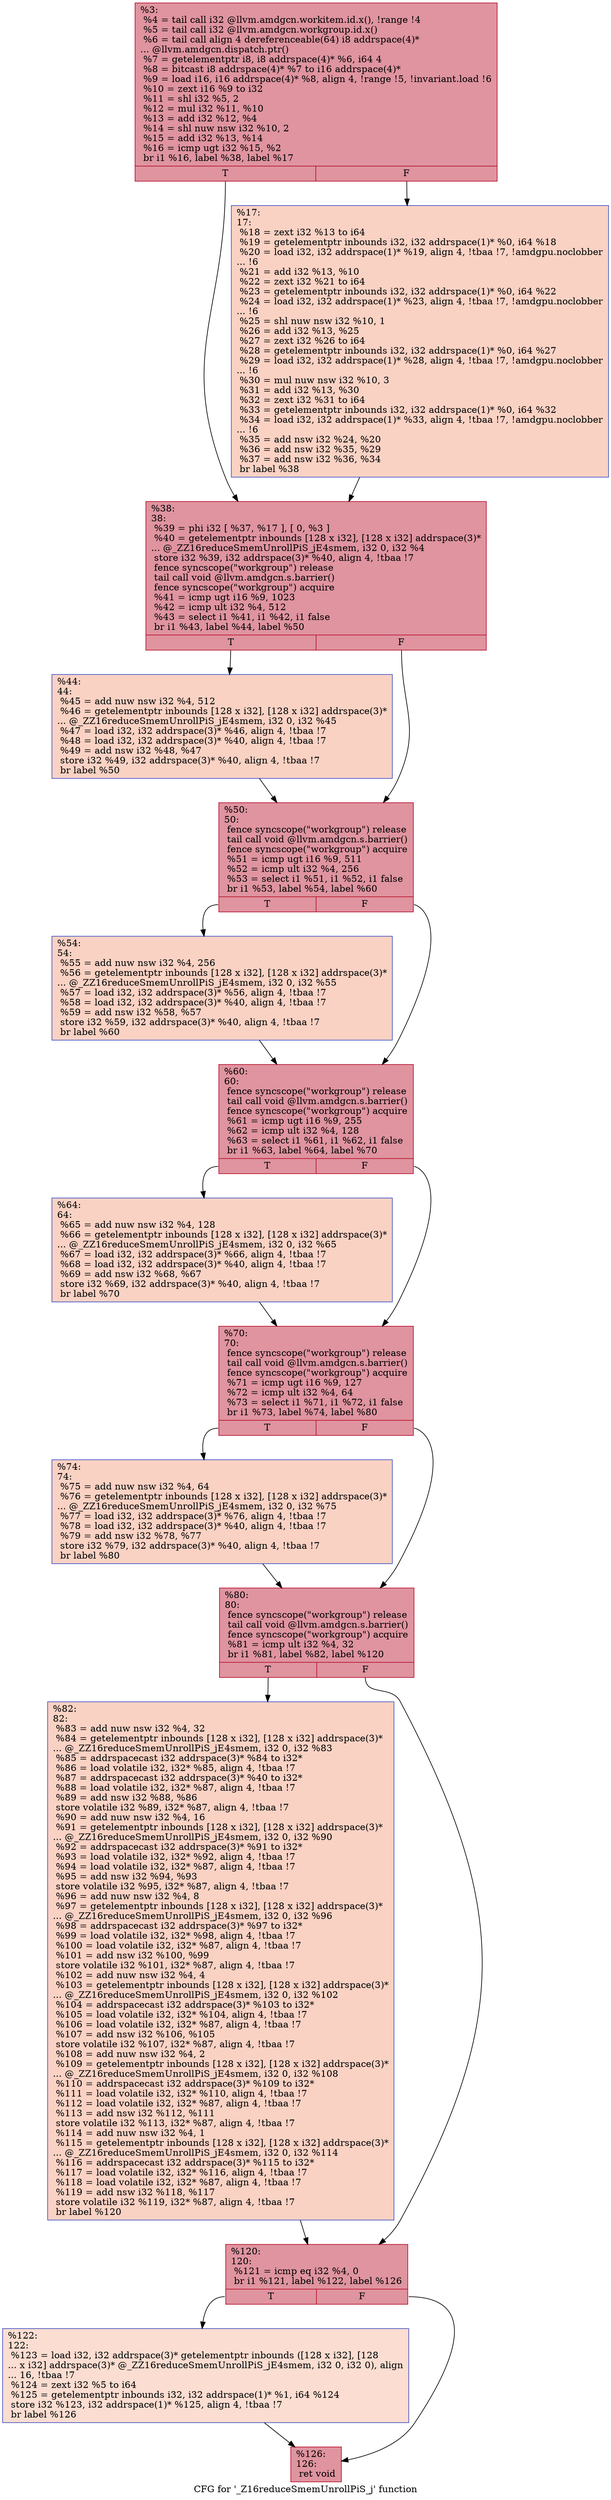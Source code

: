 digraph "CFG for '_Z16reduceSmemUnrollPiS_j' function" {
	label="CFG for '_Z16reduceSmemUnrollPiS_j' function";

	Node0x60c9870 [shape=record,color="#b70d28ff", style=filled, fillcolor="#b70d2870",label="{%3:\l  %4 = tail call i32 @llvm.amdgcn.workitem.id.x(), !range !4\l  %5 = tail call i32 @llvm.amdgcn.workgroup.id.x()\l  %6 = tail call align 4 dereferenceable(64) i8 addrspace(4)*\l... @llvm.amdgcn.dispatch.ptr()\l  %7 = getelementptr i8, i8 addrspace(4)* %6, i64 4\l  %8 = bitcast i8 addrspace(4)* %7 to i16 addrspace(4)*\l  %9 = load i16, i16 addrspace(4)* %8, align 4, !range !5, !invariant.load !6\l  %10 = zext i16 %9 to i32\l  %11 = shl i32 %5, 2\l  %12 = mul i32 %11, %10\l  %13 = add i32 %12, %4\l  %14 = shl nuw nsw i32 %10, 2\l  %15 = add i32 %13, %14\l  %16 = icmp ugt i32 %15, %2\l  br i1 %16, label %38, label %17\l|{<s0>T|<s1>F}}"];
	Node0x60c9870:s0 -> Node0x60ca600;
	Node0x60c9870:s1 -> Node0x60cb1c0;
	Node0x60cb1c0 [shape=record,color="#3d50c3ff", style=filled, fillcolor="#f4987a70",label="{%17:\l17:                                               \l  %18 = zext i32 %13 to i64\l  %19 = getelementptr inbounds i32, i32 addrspace(1)* %0, i64 %18\l  %20 = load i32, i32 addrspace(1)* %19, align 4, !tbaa !7, !amdgpu.noclobber\l... !6\l  %21 = add i32 %13, %10\l  %22 = zext i32 %21 to i64\l  %23 = getelementptr inbounds i32, i32 addrspace(1)* %0, i64 %22\l  %24 = load i32, i32 addrspace(1)* %23, align 4, !tbaa !7, !amdgpu.noclobber\l... !6\l  %25 = shl nuw nsw i32 %10, 1\l  %26 = add i32 %13, %25\l  %27 = zext i32 %26 to i64\l  %28 = getelementptr inbounds i32, i32 addrspace(1)* %0, i64 %27\l  %29 = load i32, i32 addrspace(1)* %28, align 4, !tbaa !7, !amdgpu.noclobber\l... !6\l  %30 = mul nuw nsw i32 %10, 3\l  %31 = add i32 %13, %30\l  %32 = zext i32 %31 to i64\l  %33 = getelementptr inbounds i32, i32 addrspace(1)* %0, i64 %32\l  %34 = load i32, i32 addrspace(1)* %33, align 4, !tbaa !7, !amdgpu.noclobber\l... !6\l  %35 = add nsw i32 %24, %20\l  %36 = add nsw i32 %35, %29\l  %37 = add nsw i32 %36, %34\l  br label %38\l}"];
	Node0x60cb1c0 -> Node0x60ca600;
	Node0x60ca600 [shape=record,color="#b70d28ff", style=filled, fillcolor="#b70d2870",label="{%38:\l38:                                               \l  %39 = phi i32 [ %37, %17 ], [ 0, %3 ]\l  %40 = getelementptr inbounds [128 x i32], [128 x i32] addrspace(3)*\l... @_ZZ16reduceSmemUnrollPiS_jE4smem, i32 0, i32 %4\l  store i32 %39, i32 addrspace(3)* %40, align 4, !tbaa !7\l  fence syncscope(\"workgroup\") release\l  tail call void @llvm.amdgcn.s.barrier()\l  fence syncscope(\"workgroup\") acquire\l  %41 = icmp ugt i16 %9, 1023\l  %42 = icmp ult i32 %4, 512\l  %43 = select i1 %41, i1 %42, i1 false\l  br i1 %43, label %44, label %50\l|{<s0>T|<s1>F}}"];
	Node0x60ca600:s0 -> Node0x60cdda0;
	Node0x60ca600:s1 -> Node0x60cddf0;
	Node0x60cdda0 [shape=record,color="#3d50c3ff", style=filled, fillcolor="#f4987a70",label="{%44:\l44:                                               \l  %45 = add nuw nsw i32 %4, 512\l  %46 = getelementptr inbounds [128 x i32], [128 x i32] addrspace(3)*\l... @_ZZ16reduceSmemUnrollPiS_jE4smem, i32 0, i32 %45\l  %47 = load i32, i32 addrspace(3)* %46, align 4, !tbaa !7\l  %48 = load i32, i32 addrspace(3)* %40, align 4, !tbaa !7\l  %49 = add nsw i32 %48, %47\l  store i32 %49, i32 addrspace(3)* %40, align 4, !tbaa !7\l  br label %50\l}"];
	Node0x60cdda0 -> Node0x60cddf0;
	Node0x60cddf0 [shape=record,color="#b70d28ff", style=filled, fillcolor="#b70d2870",label="{%50:\l50:                                               \l  fence syncscope(\"workgroup\") release\l  tail call void @llvm.amdgcn.s.barrier()\l  fence syncscope(\"workgroup\") acquire\l  %51 = icmp ugt i16 %9, 511\l  %52 = icmp ult i32 %4, 256\l  %53 = select i1 %51, i1 %52, i1 false\l  br i1 %53, label %54, label %60\l|{<s0>T|<s1>F}}"];
	Node0x60cddf0:s0 -> Node0x60ce6b0;
	Node0x60cddf0:s1 -> Node0x60ce700;
	Node0x60ce6b0 [shape=record,color="#3d50c3ff", style=filled, fillcolor="#f4987a70",label="{%54:\l54:                                               \l  %55 = add nuw nsw i32 %4, 256\l  %56 = getelementptr inbounds [128 x i32], [128 x i32] addrspace(3)*\l... @_ZZ16reduceSmemUnrollPiS_jE4smem, i32 0, i32 %55\l  %57 = load i32, i32 addrspace(3)* %56, align 4, !tbaa !7\l  %58 = load i32, i32 addrspace(3)* %40, align 4, !tbaa !7\l  %59 = add nsw i32 %58, %57\l  store i32 %59, i32 addrspace(3)* %40, align 4, !tbaa !7\l  br label %60\l}"];
	Node0x60ce6b0 -> Node0x60ce700;
	Node0x60ce700 [shape=record,color="#b70d28ff", style=filled, fillcolor="#b70d2870",label="{%60:\l60:                                               \l  fence syncscope(\"workgroup\") release\l  tail call void @llvm.amdgcn.s.barrier()\l  fence syncscope(\"workgroup\") acquire\l  %61 = icmp ugt i16 %9, 255\l  %62 = icmp ult i32 %4, 128\l  %63 = select i1 %61, i1 %62, i1 false\l  br i1 %63, label %64, label %70\l|{<s0>T|<s1>F}}"];
	Node0x60ce700:s0 -> Node0x60cef60;
	Node0x60ce700:s1 -> Node0x60cefb0;
	Node0x60cef60 [shape=record,color="#3d50c3ff", style=filled, fillcolor="#f4987a70",label="{%64:\l64:                                               \l  %65 = add nuw nsw i32 %4, 128\l  %66 = getelementptr inbounds [128 x i32], [128 x i32] addrspace(3)*\l... @_ZZ16reduceSmemUnrollPiS_jE4smem, i32 0, i32 %65\l  %67 = load i32, i32 addrspace(3)* %66, align 4, !tbaa !7\l  %68 = load i32, i32 addrspace(3)* %40, align 4, !tbaa !7\l  %69 = add nsw i32 %68, %67\l  store i32 %69, i32 addrspace(3)* %40, align 4, !tbaa !7\l  br label %70\l}"];
	Node0x60cef60 -> Node0x60cefb0;
	Node0x60cefb0 [shape=record,color="#b70d28ff", style=filled, fillcolor="#b70d2870",label="{%70:\l70:                                               \l  fence syncscope(\"workgroup\") release\l  tail call void @llvm.amdgcn.s.barrier()\l  fence syncscope(\"workgroup\") acquire\l  %71 = icmp ugt i16 %9, 127\l  %72 = icmp ult i32 %4, 64\l  %73 = select i1 %71, i1 %72, i1 false\l  br i1 %73, label %74, label %80\l|{<s0>T|<s1>F}}"];
	Node0x60cefb0:s0 -> Node0x60cfa10;
	Node0x60cefb0:s1 -> Node0x60cfa60;
	Node0x60cfa10 [shape=record,color="#3d50c3ff", style=filled, fillcolor="#f4987a70",label="{%74:\l74:                                               \l  %75 = add nuw nsw i32 %4, 64\l  %76 = getelementptr inbounds [128 x i32], [128 x i32] addrspace(3)*\l... @_ZZ16reduceSmemUnrollPiS_jE4smem, i32 0, i32 %75\l  %77 = load i32, i32 addrspace(3)* %76, align 4, !tbaa !7\l  %78 = load i32, i32 addrspace(3)* %40, align 4, !tbaa !7\l  %79 = add nsw i32 %78, %77\l  store i32 %79, i32 addrspace(3)* %40, align 4, !tbaa !7\l  br label %80\l}"];
	Node0x60cfa10 -> Node0x60cfa60;
	Node0x60cfa60 [shape=record,color="#b70d28ff", style=filled, fillcolor="#b70d2870",label="{%80:\l80:                                               \l  fence syncscope(\"workgroup\") release\l  tail call void @llvm.amdgcn.s.barrier()\l  fence syncscope(\"workgroup\") acquire\l  %81 = icmp ult i32 %4, 32\l  br i1 %81, label %82, label %120\l|{<s0>T|<s1>F}}"];
	Node0x60cfa60:s0 -> Node0x60d0150;
	Node0x60cfa60:s1 -> Node0x60d01a0;
	Node0x60d0150 [shape=record,color="#3d50c3ff", style=filled, fillcolor="#f4987a70",label="{%82:\l82:                                               \l  %83 = add nuw nsw i32 %4, 32\l  %84 = getelementptr inbounds [128 x i32], [128 x i32] addrspace(3)*\l... @_ZZ16reduceSmemUnrollPiS_jE4smem, i32 0, i32 %83\l  %85 = addrspacecast i32 addrspace(3)* %84 to i32*\l  %86 = load volatile i32, i32* %85, align 4, !tbaa !7\l  %87 = addrspacecast i32 addrspace(3)* %40 to i32*\l  %88 = load volatile i32, i32* %87, align 4, !tbaa !7\l  %89 = add nsw i32 %88, %86\l  store volatile i32 %89, i32* %87, align 4, !tbaa !7\l  %90 = add nuw nsw i32 %4, 16\l  %91 = getelementptr inbounds [128 x i32], [128 x i32] addrspace(3)*\l... @_ZZ16reduceSmemUnrollPiS_jE4smem, i32 0, i32 %90\l  %92 = addrspacecast i32 addrspace(3)* %91 to i32*\l  %93 = load volatile i32, i32* %92, align 4, !tbaa !7\l  %94 = load volatile i32, i32* %87, align 4, !tbaa !7\l  %95 = add nsw i32 %94, %93\l  store volatile i32 %95, i32* %87, align 4, !tbaa !7\l  %96 = add nuw nsw i32 %4, 8\l  %97 = getelementptr inbounds [128 x i32], [128 x i32] addrspace(3)*\l... @_ZZ16reduceSmemUnrollPiS_jE4smem, i32 0, i32 %96\l  %98 = addrspacecast i32 addrspace(3)* %97 to i32*\l  %99 = load volatile i32, i32* %98, align 4, !tbaa !7\l  %100 = load volatile i32, i32* %87, align 4, !tbaa !7\l  %101 = add nsw i32 %100, %99\l  store volatile i32 %101, i32* %87, align 4, !tbaa !7\l  %102 = add nuw nsw i32 %4, 4\l  %103 = getelementptr inbounds [128 x i32], [128 x i32] addrspace(3)*\l... @_ZZ16reduceSmemUnrollPiS_jE4smem, i32 0, i32 %102\l  %104 = addrspacecast i32 addrspace(3)* %103 to i32*\l  %105 = load volatile i32, i32* %104, align 4, !tbaa !7\l  %106 = load volatile i32, i32* %87, align 4, !tbaa !7\l  %107 = add nsw i32 %106, %105\l  store volatile i32 %107, i32* %87, align 4, !tbaa !7\l  %108 = add nuw nsw i32 %4, 2\l  %109 = getelementptr inbounds [128 x i32], [128 x i32] addrspace(3)*\l... @_ZZ16reduceSmemUnrollPiS_jE4smem, i32 0, i32 %108\l  %110 = addrspacecast i32 addrspace(3)* %109 to i32*\l  %111 = load volatile i32, i32* %110, align 4, !tbaa !7\l  %112 = load volatile i32, i32* %87, align 4, !tbaa !7\l  %113 = add nsw i32 %112, %111\l  store volatile i32 %113, i32* %87, align 4, !tbaa !7\l  %114 = add nuw nsw i32 %4, 1\l  %115 = getelementptr inbounds [128 x i32], [128 x i32] addrspace(3)*\l... @_ZZ16reduceSmemUnrollPiS_jE4smem, i32 0, i32 %114\l  %116 = addrspacecast i32 addrspace(3)* %115 to i32*\l  %117 = load volatile i32, i32* %116, align 4, !tbaa !7\l  %118 = load volatile i32, i32* %87, align 4, !tbaa !7\l  %119 = add nsw i32 %118, %117\l  store volatile i32 %119, i32* %87, align 4, !tbaa !7\l  br label %120\l}"];
	Node0x60d0150 -> Node0x60d01a0;
	Node0x60d01a0 [shape=record,color="#b70d28ff", style=filled, fillcolor="#b70d2870",label="{%120:\l120:                                              \l  %121 = icmp eq i32 %4, 0\l  br i1 %121, label %122, label %126\l|{<s0>T|<s1>F}}"];
	Node0x60d01a0:s0 -> Node0x60d0330;
	Node0x60d01a0:s1 -> Node0x60d1ba0;
	Node0x60d0330 [shape=record,color="#3d50c3ff", style=filled, fillcolor="#f7b39670",label="{%122:\l122:                                              \l  %123 = load i32, i32 addrspace(3)* getelementptr inbounds ([128 x i32], [128\l... x i32] addrspace(3)* @_ZZ16reduceSmemUnrollPiS_jE4smem, i32 0, i32 0), align\l... 16, !tbaa !7\l  %124 = zext i32 %5 to i64\l  %125 = getelementptr inbounds i32, i32 addrspace(1)* %1, i64 %124\l  store i32 %123, i32 addrspace(1)* %125, align 4, !tbaa !7\l  br label %126\l}"];
	Node0x60d0330 -> Node0x60d1ba0;
	Node0x60d1ba0 [shape=record,color="#b70d28ff", style=filled, fillcolor="#b70d2870",label="{%126:\l126:                                              \l  ret void\l}"];
}
